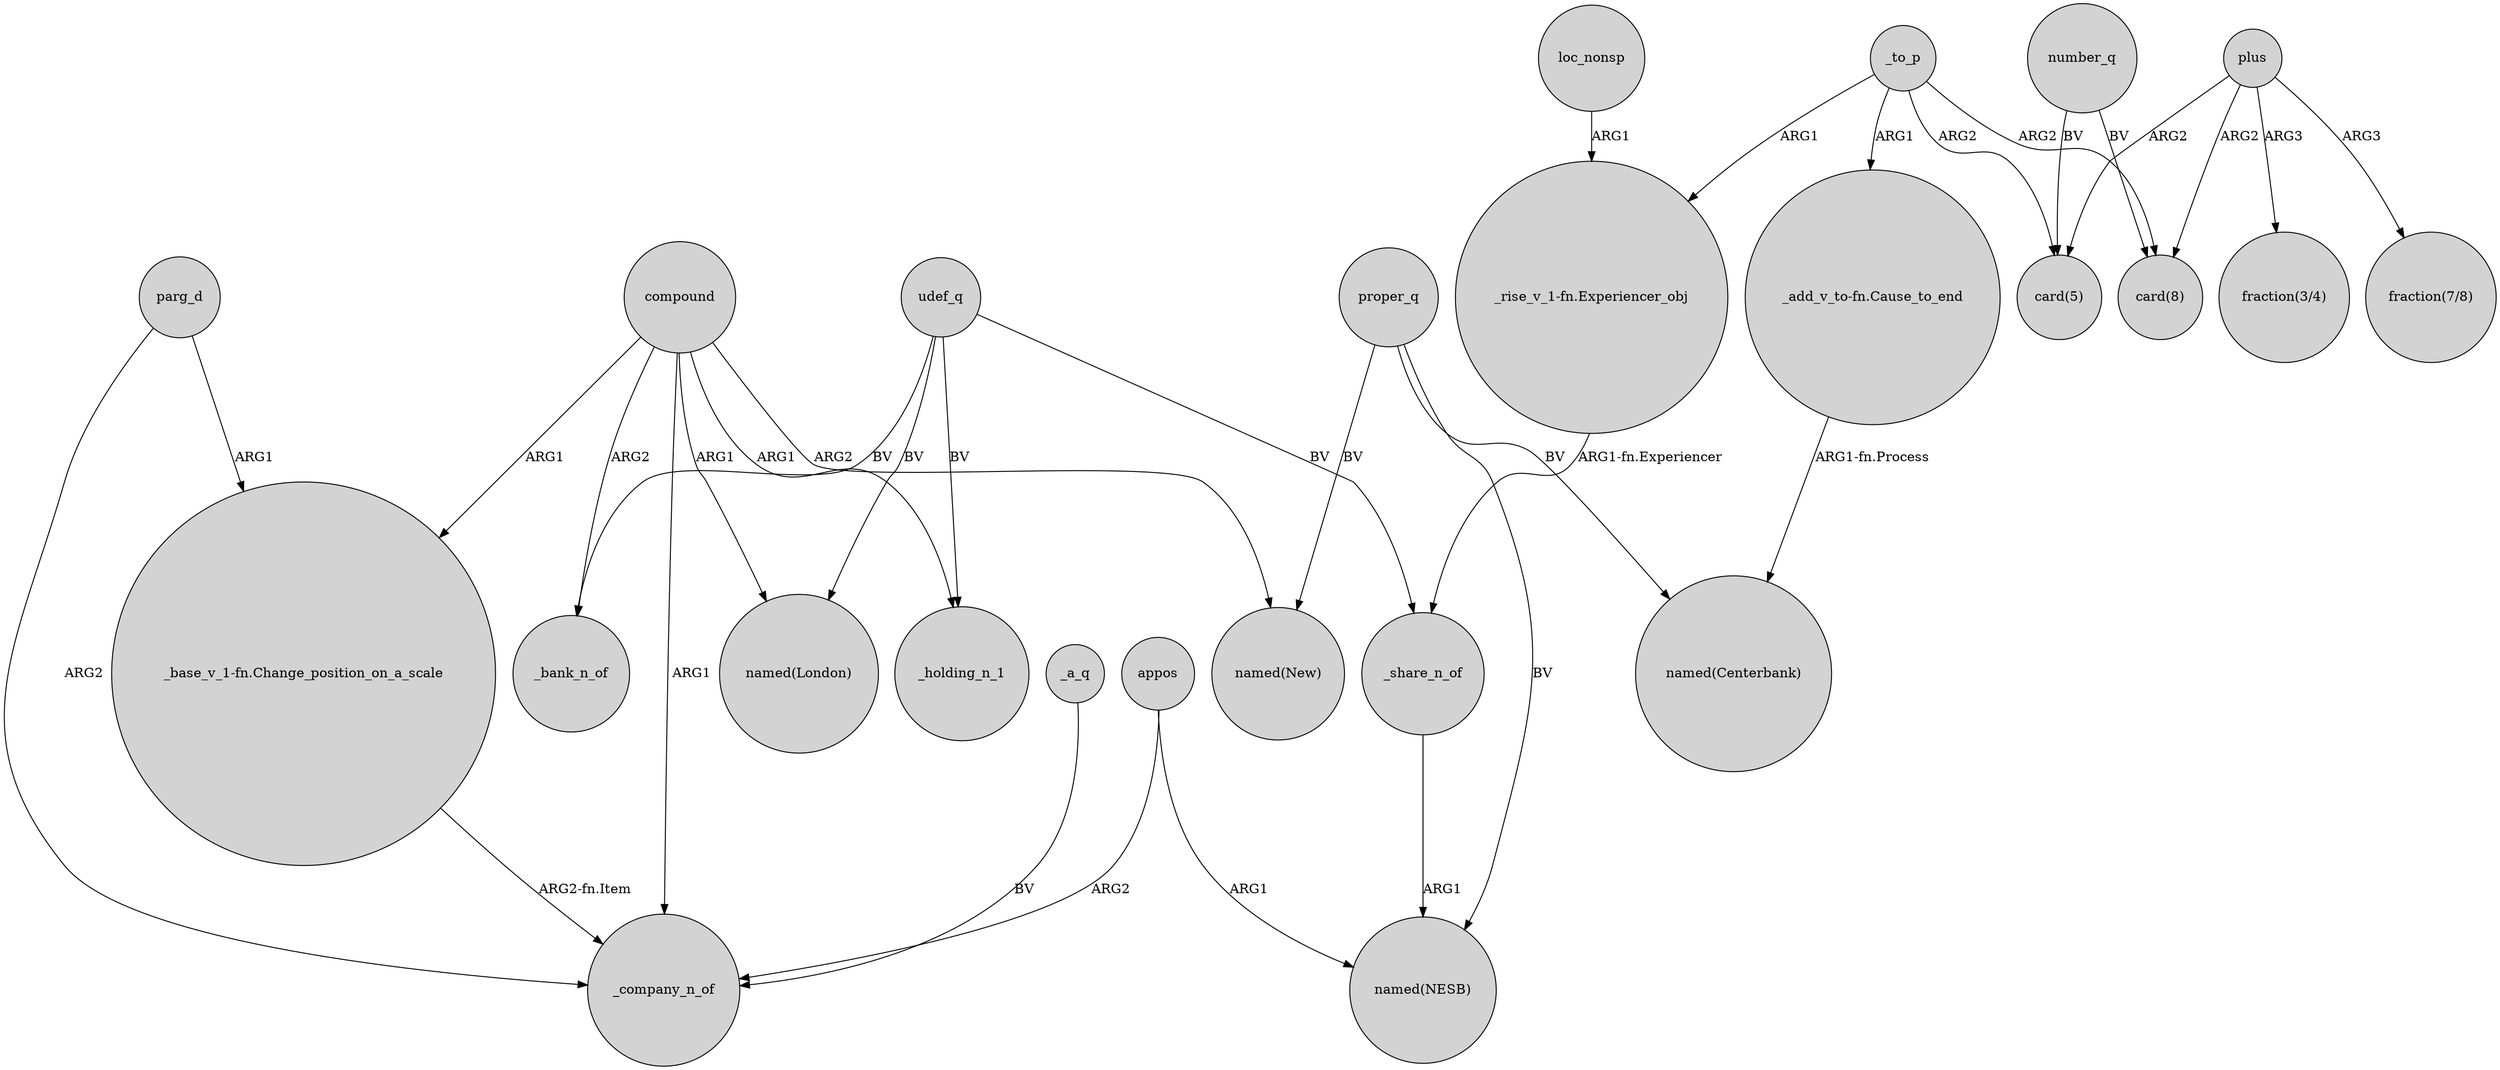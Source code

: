 digraph {
	node [shape=circle style=filled]
	udef_q -> _bank_n_of [label=BV]
	_a_q -> _company_n_of [label=BV]
	appos -> "named(NESB)" [label=ARG1]
	loc_nonsp -> "_rise_v_1-fn.Experiencer_obj" [label=ARG1]
	udef_q -> "named(London)" [label=BV]
	number_q -> "card(5)" [label=BV]
	_to_p -> "card(8)" [label=ARG2]
	compound -> "named(London)" [label=ARG1]
	plus -> "card(8)" [label=ARG2]
	compound -> "_base_v_1-fn.Change_position_on_a_scale" [label=ARG1]
	number_q -> "card(8)" [label=BV]
	_to_p -> "_rise_v_1-fn.Experiencer_obj" [label=ARG1]
	_to_p -> "card(5)" [label=ARG2]
	plus -> "fraction(3/4)" [label=ARG3]
	parg_d -> "_base_v_1-fn.Change_position_on_a_scale" [label=ARG1]
	udef_q -> _holding_n_1 [label=BV]
	"_base_v_1-fn.Change_position_on_a_scale" -> _company_n_of [label="ARG2-fn.Item"]
	proper_q -> "named(New)" [label=BV]
	compound -> _company_n_of [label=ARG1]
	proper_q -> "named(NESB)" [label=BV]
	plus -> "card(5)" [label=ARG2]
	_share_n_of -> "named(NESB)" [label=ARG1]
	compound -> _holding_n_1 [label=ARG1]
	parg_d -> _company_n_of [label=ARG2]
	udef_q -> _share_n_of [label=BV]
	compound -> "named(New)" [label=ARG2]
	appos -> _company_n_of [label=ARG2]
	plus -> "fraction(7/8)" [label=ARG3]
	"_rise_v_1-fn.Experiencer_obj" -> _share_n_of [label="ARG1-fn.Experiencer"]
	_to_p -> "_add_v_to-fn.Cause_to_end" [label=ARG1]
	"_add_v_to-fn.Cause_to_end" -> "named(Centerbank)" [label="ARG1-fn.Process"]
	compound -> _bank_n_of [label=ARG2]
	proper_q -> "named(Centerbank)" [label=BV]
}
